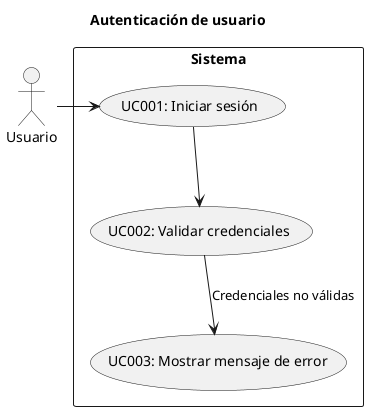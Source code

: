 @startuml user_authentication

title Autenticación de usuario

actor "Usuario" as User

rectangle Sistema {
    usecase "UC001: Iniciar sesión" as UC_Login
    usecase "UC002: Validar credenciales" as UC_Validate
    usecase "UC003: Mostrar mensaje de error" as UC_Error   
}

User -right-> UC_Login
UC_Login -down-> UC_Validate
UC_Validate -down-> UC_Error : Credenciales no válidas
@enduml